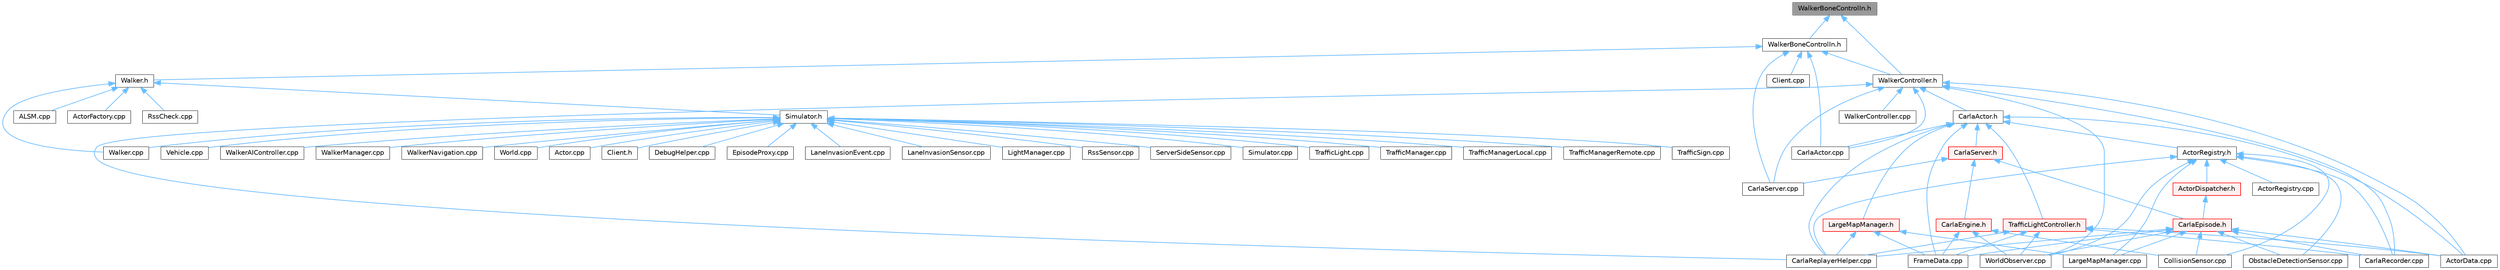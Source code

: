 digraph "WalkerBoneControlIn.h"
{
 // INTERACTIVE_SVG=YES
 // LATEX_PDF_SIZE
  bgcolor="transparent";
  edge [fontname=Helvetica,fontsize=10,labelfontname=Helvetica,labelfontsize=10];
  node [fontname=Helvetica,fontsize=10,shape=box,height=0.2,width=0.4];
  Node1 [id="Node000001",label="WalkerBoneControlIn.h",height=0.2,width=0.4,color="gray40", fillcolor="grey60", style="filled", fontcolor="black",tooltip=" "];
  Node1 -> Node2 [id="edge1_Node000001_Node000002",dir="back",color="steelblue1",style="solid",tooltip=" "];
  Node2 [id="Node000002",label="WalkerBoneControlIn.h",height=0.2,width=0.4,color="grey40", fillcolor="white", style="filled",URL="$d8/db7/LibCarla_2source_2carla_2rpc_2WalkerBoneControlIn_8h.html",tooltip=" "];
  Node2 -> Node3 [id="edge2_Node000002_Node000003",dir="back",color="steelblue1",style="solid",tooltip=" "];
  Node3 [id="Node000003",label="CarlaActor.cpp",height=0.2,width=0.4,color="grey40", fillcolor="white", style="filled",URL="$d3/d43/CarlaActor_8cpp.html",tooltip=" "];
  Node2 -> Node4 [id="edge3_Node000002_Node000004",dir="back",color="steelblue1",style="solid",tooltip=" "];
  Node4 [id="Node000004",label="CarlaServer.cpp",height=0.2,width=0.4,color="grey40", fillcolor="white", style="filled",URL="$db/d6c/CarlaServer_8cpp.html",tooltip=" "];
  Node2 -> Node5 [id="edge4_Node000002_Node000005",dir="back",color="steelblue1",style="solid",tooltip=" "];
  Node5 [id="Node000005",label="Client.cpp",height=0.2,width=0.4,color="grey40", fillcolor="white", style="filled",URL="$dc/d4a/client_2detail_2Client_8cpp.html",tooltip=" "];
  Node2 -> Node6 [id="edge5_Node000002_Node000006",dir="back",color="steelblue1",style="solid",tooltip=" "];
  Node6 [id="Node000006",label="Walker.h",height=0.2,width=0.4,color="grey40", fillcolor="white", style="filled",URL="$d5/d10/Walker_8h.html",tooltip=" "];
  Node6 -> Node7 [id="edge6_Node000006_Node000007",dir="back",color="steelblue1",style="solid",tooltip=" "];
  Node7 [id="Node000007",label="ALSM.cpp",height=0.2,width=0.4,color="grey40", fillcolor="white", style="filled",URL="$d9/da8/ALSM_8cpp.html",tooltip=" "];
  Node6 -> Node8 [id="edge7_Node000006_Node000008",dir="back",color="steelblue1",style="solid",tooltip=" "];
  Node8 [id="Node000008",label="ActorFactory.cpp",height=0.2,width=0.4,color="grey40", fillcolor="white", style="filled",URL="$df/dd6/ActorFactory_8cpp.html",tooltip=" "];
  Node6 -> Node9 [id="edge8_Node000006_Node000009",dir="back",color="steelblue1",style="solid",tooltip=" "];
  Node9 [id="Node000009",label="RssCheck.cpp",height=0.2,width=0.4,color="grey40", fillcolor="white", style="filled",URL="$d0/dce/RssCheck_8cpp.html",tooltip=" "];
  Node6 -> Node10 [id="edge9_Node000006_Node000010",dir="back",color="steelblue1",style="solid",tooltip=" "];
  Node10 [id="Node000010",label="Simulator.h",height=0.2,width=0.4,color="grey40", fillcolor="white", style="filled",URL="$d6/d4a/Simulator_8h.html",tooltip=" "];
  Node10 -> Node11 [id="edge10_Node000010_Node000011",dir="back",color="steelblue1",style="solid",tooltip=" "];
  Node11 [id="Node000011",label="Actor.cpp",height=0.2,width=0.4,color="grey40", fillcolor="white", style="filled",URL="$d4/d34/Actor_8cpp.html",tooltip=" "];
  Node10 -> Node12 [id="edge11_Node000010_Node000012",dir="back",color="steelblue1",style="solid",tooltip=" "];
  Node12 [id="Node000012",label="Client.h",height=0.2,width=0.4,color="grey40", fillcolor="white", style="filled",URL="$dd/de3/client_2Client_8h.html",tooltip=" "];
  Node10 -> Node13 [id="edge12_Node000010_Node000013",dir="back",color="steelblue1",style="solid",tooltip=" "];
  Node13 [id="Node000013",label="DebugHelper.cpp",height=0.2,width=0.4,color="grey40", fillcolor="white", style="filled",URL="$d2/d01/DebugHelper_8cpp.html",tooltip=" "];
  Node10 -> Node14 [id="edge13_Node000010_Node000014",dir="back",color="steelblue1",style="solid",tooltip=" "];
  Node14 [id="Node000014",label="EpisodeProxy.cpp",height=0.2,width=0.4,color="grey40", fillcolor="white", style="filled",URL="$d2/d6b/EpisodeProxy_8cpp.html",tooltip=" "];
  Node10 -> Node15 [id="edge14_Node000010_Node000015",dir="back",color="steelblue1",style="solid",tooltip=" "];
  Node15 [id="Node000015",label="LaneInvasionEvent.cpp",height=0.2,width=0.4,color="grey40", fillcolor="white", style="filled",URL="$d6/d75/LaneInvasionEvent_8cpp.html",tooltip=" "];
  Node10 -> Node16 [id="edge15_Node000010_Node000016",dir="back",color="steelblue1",style="solid",tooltip=" "];
  Node16 [id="Node000016",label="LaneInvasionSensor.cpp",height=0.2,width=0.4,color="grey40", fillcolor="white", style="filled",URL="$dd/dbc/LibCarla_2source_2carla_2client_2LaneInvasionSensor_8cpp.html",tooltip=" "];
  Node10 -> Node17 [id="edge16_Node000010_Node000017",dir="back",color="steelblue1",style="solid",tooltip=" "];
  Node17 [id="Node000017",label="LightManager.cpp",height=0.2,width=0.4,color="grey40", fillcolor="white", style="filled",URL="$d3/d1d/LightManager_8cpp.html",tooltip=" "];
  Node10 -> Node18 [id="edge17_Node000010_Node000018",dir="back",color="steelblue1",style="solid",tooltip=" "];
  Node18 [id="Node000018",label="RssSensor.cpp",height=0.2,width=0.4,color="grey40", fillcolor="white", style="filled",URL="$d8/d77/LibCarla_2source_2carla_2rss_2RssSensor_8cpp.html",tooltip=" "];
  Node10 -> Node19 [id="edge18_Node000010_Node000019",dir="back",color="steelblue1",style="solid",tooltip=" "];
  Node19 [id="Node000019",label="ServerSideSensor.cpp",height=0.2,width=0.4,color="grey40", fillcolor="white", style="filled",URL="$d1/da0/ServerSideSensor_8cpp.html",tooltip=" "];
  Node10 -> Node20 [id="edge19_Node000010_Node000020",dir="back",color="steelblue1",style="solid",tooltip=" "];
  Node20 [id="Node000020",label="Simulator.cpp",height=0.2,width=0.4,color="grey40", fillcolor="white", style="filled",URL="$d2/d0c/Simulator_8cpp.html",tooltip=" "];
  Node10 -> Node21 [id="edge20_Node000010_Node000021",dir="back",color="steelblue1",style="solid",tooltip=" "];
  Node21 [id="Node000021",label="TrafficLight.cpp",height=0.2,width=0.4,color="grey40", fillcolor="white", style="filled",URL="$dd/d90/TrafficLight_8cpp.html",tooltip=" "];
  Node10 -> Node22 [id="edge21_Node000010_Node000022",dir="back",color="steelblue1",style="solid",tooltip=" "];
  Node22 [id="Node000022",label="TrafficManager.cpp",height=0.2,width=0.4,color="grey40", fillcolor="white", style="filled",URL="$db/d04/TrafficManager_8cpp.html",tooltip=" "];
  Node10 -> Node23 [id="edge22_Node000010_Node000023",dir="back",color="steelblue1",style="solid",tooltip=" "];
  Node23 [id="Node000023",label="TrafficManagerLocal.cpp",height=0.2,width=0.4,color="grey40", fillcolor="white", style="filled",URL="$da/d53/TrafficManagerLocal_8cpp.html",tooltip=" "];
  Node10 -> Node24 [id="edge23_Node000010_Node000024",dir="back",color="steelblue1",style="solid",tooltip=" "];
  Node24 [id="Node000024",label="TrafficManagerRemote.cpp",height=0.2,width=0.4,color="grey40", fillcolor="white", style="filled",URL="$d6/d82/TrafficManagerRemote_8cpp.html",tooltip=" "];
  Node10 -> Node25 [id="edge24_Node000010_Node000025",dir="back",color="steelblue1",style="solid",tooltip=" "];
  Node25 [id="Node000025",label="TrafficSign.cpp",height=0.2,width=0.4,color="grey40", fillcolor="white", style="filled",URL="$d1/d40/TrafficSign_8cpp.html",tooltip=" "];
  Node10 -> Node26 [id="edge25_Node000010_Node000026",dir="back",color="steelblue1",style="solid",tooltip=" "];
  Node26 [id="Node000026",label="Vehicle.cpp",height=0.2,width=0.4,color="grey40", fillcolor="white", style="filled",URL="$d0/d27/Vehicle_8cpp.html",tooltip=" "];
  Node10 -> Node27 [id="edge26_Node000010_Node000027",dir="back",color="steelblue1",style="solid",tooltip=" "];
  Node27 [id="Node000027",label="Walker.cpp",height=0.2,width=0.4,color="grey40", fillcolor="white", style="filled",URL="$d6/db6/Walker_8cpp.html",tooltip=" "];
  Node10 -> Node28 [id="edge27_Node000010_Node000028",dir="back",color="steelblue1",style="solid",tooltip=" "];
  Node28 [id="Node000028",label="WalkerAIController.cpp",height=0.2,width=0.4,color="grey40", fillcolor="white", style="filled",URL="$de/d69/WalkerAIController_8cpp.html",tooltip=" "];
  Node10 -> Node29 [id="edge28_Node000010_Node000029",dir="back",color="steelblue1",style="solid",tooltip=" "];
  Node29 [id="Node000029",label="WalkerManager.cpp",height=0.2,width=0.4,color="grey40", fillcolor="white", style="filled",URL="$d2/dbb/WalkerManager_8cpp.html",tooltip=" "];
  Node10 -> Node30 [id="edge29_Node000010_Node000030",dir="back",color="steelblue1",style="solid",tooltip=" "];
  Node30 [id="Node000030",label="WalkerNavigation.cpp",height=0.2,width=0.4,color="grey40", fillcolor="white", style="filled",URL="$de/d84/WalkerNavigation_8cpp.html",tooltip=" "];
  Node10 -> Node31 [id="edge30_Node000010_Node000031",dir="back",color="steelblue1",style="solid",tooltip=" "];
  Node31 [id="Node000031",label="World.cpp",height=0.2,width=0.4,color="grey40", fillcolor="white", style="filled",URL="$d7/dfe/World_8cpp.html",tooltip=" "];
  Node6 -> Node27 [id="edge31_Node000006_Node000027",dir="back",color="steelblue1",style="solid",tooltip=" "];
  Node2 -> Node32 [id="edge32_Node000002_Node000032",dir="back",color="steelblue1",style="solid",tooltip=" "];
  Node32 [id="Node000032",label="WalkerController.h",height=0.2,width=0.4,color="grey40", fillcolor="white", style="filled",URL="$da/d52/WalkerController_8h.html",tooltip=" "];
  Node32 -> Node33 [id="edge33_Node000032_Node000033",dir="back",color="steelblue1",style="solid",tooltip=" "];
  Node33 [id="Node000033",label="ActorData.cpp",height=0.2,width=0.4,color="grey40", fillcolor="white", style="filled",URL="$da/d7f/ActorData_8cpp.html",tooltip=" "];
  Node32 -> Node3 [id="edge34_Node000032_Node000003",dir="back",color="steelblue1",style="solid",tooltip=" "];
  Node32 -> Node34 [id="edge35_Node000032_Node000034",dir="back",color="steelblue1",style="solid",tooltip=" "];
  Node34 [id="Node000034",label="CarlaActor.h",height=0.2,width=0.4,color="grey40", fillcolor="white", style="filled",URL="$de/d36/CarlaActor_8h.html",tooltip=" "];
  Node34 -> Node33 [id="edge36_Node000034_Node000033",dir="back",color="steelblue1",style="solid",tooltip=" "];
  Node34 -> Node35 [id="edge37_Node000034_Node000035",dir="back",color="steelblue1",style="solid",tooltip=" "];
  Node35 [id="Node000035",label="ActorRegistry.h",height=0.2,width=0.4,color="grey40", fillcolor="white", style="filled",URL="$da/de4/ActorRegistry_8h.html",tooltip=" "];
  Node35 -> Node36 [id="edge38_Node000035_Node000036",dir="back",color="steelblue1",style="solid",tooltip=" "];
  Node36 [id="Node000036",label="ActorDispatcher.h",height=0.2,width=0.4,color="red", fillcolor="#FFF0F0", style="filled",URL="$dc/ddc/ActorDispatcher_8h.html",tooltip=" "];
  Node36 -> Node38 [id="edge39_Node000036_Node000038",dir="back",color="steelblue1",style="solid",tooltip=" "];
  Node38 [id="Node000038",label="CarlaEpisode.h",height=0.2,width=0.4,color="red", fillcolor="#FFF0F0", style="filled",URL="$de/db8/CarlaEpisode_8h.html",tooltip=" "];
  Node38 -> Node33 [id="edge40_Node000038_Node000033",dir="back",color="steelblue1",style="solid",tooltip=" "];
  Node38 -> Node71 [id="edge41_Node000038_Node000071",dir="back",color="steelblue1",style="solid",tooltip=" "];
  Node71 [id="Node000071",label="CarlaRecorder.cpp",height=0.2,width=0.4,color="grey40", fillcolor="white", style="filled",URL="$da/d49/CarlaRecorder_8cpp.html",tooltip=" "];
  Node38 -> Node46 [id="edge42_Node000038_Node000046",dir="back",color="steelblue1",style="solid",tooltip=" "];
  Node46 [id="Node000046",label="CarlaReplayerHelper.cpp",height=0.2,width=0.4,color="grey40", fillcolor="white", style="filled",URL="$d2/d32/CarlaReplayerHelper_8cpp.html",tooltip=" "];
  Node38 -> Node69 [id="edge43_Node000038_Node000069",dir="back",color="steelblue1",style="solid",tooltip=" "];
  Node69 [id="Node000069",label="CollisionSensor.cpp",height=0.2,width=0.4,color="grey40", fillcolor="white", style="filled",URL="$da/df0/CollisionSensor_8cpp.html",tooltip=" "];
  Node38 -> Node51 [id="edge44_Node000038_Node000051",dir="back",color="steelblue1",style="solid",tooltip=" "];
  Node51 [id="Node000051",label="FrameData.cpp",height=0.2,width=0.4,color="grey40", fillcolor="white", style="filled",URL="$df/d8a/FrameData_8cpp.html",tooltip=" "];
  Node38 -> Node53 [id="edge45_Node000038_Node000053",dir="back",color="steelblue1",style="solid",tooltip=" "];
  Node53 [id="Node000053",label="LargeMapManager.cpp",height=0.2,width=0.4,color="grey40", fillcolor="white", style="filled",URL="$df/d6c/LargeMapManager_8cpp.html",tooltip=" "];
  Node38 -> Node70 [id="edge46_Node000038_Node000070",dir="back",color="steelblue1",style="solid",tooltip=" "];
  Node70 [id="Node000070",label="ObstacleDetectionSensor.cpp",height=0.2,width=0.4,color="grey40", fillcolor="white", style="filled",URL="$d2/d70/ObstacleDetectionSensor_8cpp.html",tooltip=" "];
  Node38 -> Node124 [id="edge47_Node000038_Node000124",dir="back",color="steelblue1",style="solid",tooltip=" "];
  Node124 [id="Node000124",label="WorldObserver.cpp",height=0.2,width=0.4,color="grey40", fillcolor="white", style="filled",URL="$d9/de7/WorldObserver_8cpp.html",tooltip=" "];
  Node35 -> Node78 [id="edge48_Node000035_Node000078",dir="back",color="steelblue1",style="solid",tooltip=" "];
  Node78 [id="Node000078",label="ActorRegistry.cpp",height=0.2,width=0.4,color="grey40", fillcolor="white", style="filled",URL="$d3/df3/ActorRegistry_8cpp.html",tooltip=" "];
  Node35 -> Node71 [id="edge49_Node000035_Node000071",dir="back",color="steelblue1",style="solid",tooltip=" "];
  Node35 -> Node46 [id="edge50_Node000035_Node000046",dir="back",color="steelblue1",style="solid",tooltip=" "];
  Node35 -> Node69 [id="edge51_Node000035_Node000069",dir="back",color="steelblue1",style="solid",tooltip=" "];
  Node35 -> Node53 [id="edge52_Node000035_Node000053",dir="back",color="steelblue1",style="solid",tooltip=" "];
  Node35 -> Node70 [id="edge53_Node000035_Node000070",dir="back",color="steelblue1",style="solid",tooltip=" "];
  Node35 -> Node124 [id="edge54_Node000035_Node000124",dir="back",color="steelblue1",style="solid",tooltip=" "];
  Node34 -> Node3 [id="edge55_Node000034_Node000003",dir="back",color="steelblue1",style="solid",tooltip=" "];
  Node34 -> Node46 [id="edge56_Node000034_Node000046",dir="back",color="steelblue1",style="solid",tooltip=" "];
  Node34 -> Node125 [id="edge57_Node000034_Node000125",dir="back",color="steelblue1",style="solid",tooltip=" "];
  Node125 [id="Node000125",label="CarlaServer.h",height=0.2,width=0.4,color="red", fillcolor="#FFF0F0", style="filled",URL="$d0/d35/CarlaServer_8h.html",tooltip=" "];
  Node125 -> Node126 [id="edge58_Node000125_Node000126",dir="back",color="steelblue1",style="solid",tooltip=" "];
  Node126 [id="Node000126",label="CarlaEngine.h",height=0.2,width=0.4,color="red", fillcolor="#FFF0F0", style="filled",URL="$d0/d11/CarlaEngine_8h.html",tooltip=" "];
  Node126 -> Node69 [id="edge59_Node000126_Node000069",dir="back",color="steelblue1",style="solid",tooltip=" "];
  Node126 -> Node51 [id="edge60_Node000126_Node000051",dir="back",color="steelblue1",style="solid",tooltip=" "];
  Node126 -> Node124 [id="edge61_Node000126_Node000124",dir="back",color="steelblue1",style="solid",tooltip=" "];
  Node125 -> Node38 [id="edge62_Node000125_Node000038",dir="back",color="steelblue1",style="solid",tooltip=" "];
  Node125 -> Node4 [id="edge63_Node000125_Node000004",dir="back",color="steelblue1",style="solid",tooltip=" "];
  Node34 -> Node51 [id="edge64_Node000034_Node000051",dir="back",color="steelblue1",style="solid",tooltip=" "];
  Node34 -> Node136 [id="edge65_Node000034_Node000136",dir="back",color="steelblue1",style="solid",tooltip=" "];
  Node136 [id="Node000136",label="LargeMapManager.h",height=0.2,width=0.4,color="red", fillcolor="#FFF0F0", style="filled",URL="$d3/d30/LargeMapManager_8h.html",tooltip=" "];
  Node136 -> Node46 [id="edge66_Node000136_Node000046",dir="back",color="steelblue1",style="solid",tooltip=" "];
  Node136 -> Node51 [id="edge67_Node000136_Node000051",dir="back",color="steelblue1",style="solid",tooltip=" "];
  Node136 -> Node53 [id="edge68_Node000136_Node000053",dir="back",color="steelblue1",style="solid",tooltip=" "];
  Node34 -> Node142 [id="edge69_Node000034_Node000142",dir="back",color="steelblue1",style="solid",tooltip=" "];
  Node142 [id="Node000142",label="TrafficLightController.h",height=0.2,width=0.4,color="red", fillcolor="#FFF0F0", style="filled",URL="$dd/d67/TrafficLightController_8h.html",tooltip=" "];
  Node142 -> Node33 [id="edge70_Node000142_Node000033",dir="back",color="steelblue1",style="solid",tooltip=" "];
  Node142 -> Node71 [id="edge71_Node000142_Node000071",dir="back",color="steelblue1",style="solid",tooltip=" "];
  Node142 -> Node46 [id="edge72_Node000142_Node000046",dir="back",color="steelblue1",style="solid",tooltip=" "];
  Node142 -> Node51 [id="edge73_Node000142_Node000051",dir="back",color="steelblue1",style="solid",tooltip=" "];
  Node142 -> Node124 [id="edge74_Node000142_Node000124",dir="back",color="steelblue1",style="solid",tooltip=" "];
  Node32 -> Node71 [id="edge75_Node000032_Node000071",dir="back",color="steelblue1",style="solid",tooltip=" "];
  Node32 -> Node46 [id="edge76_Node000032_Node000046",dir="back",color="steelblue1",style="solid",tooltip=" "];
  Node32 -> Node4 [id="edge77_Node000032_Node000004",dir="back",color="steelblue1",style="solid",tooltip=" "];
  Node32 -> Node146 [id="edge78_Node000032_Node000146",dir="back",color="steelblue1",style="solid",tooltip=" "];
  Node146 [id="Node000146",label="WalkerController.cpp",height=0.2,width=0.4,color="grey40", fillcolor="white", style="filled",URL="$d0/d76/WalkerController_8cpp.html",tooltip=" "];
  Node32 -> Node124 [id="edge79_Node000032_Node000124",dir="back",color="steelblue1",style="solid",tooltip=" "];
  Node1 -> Node32 [id="edge80_Node000001_Node000032",dir="back",color="steelblue1",style="solid",tooltip=" "];
}
